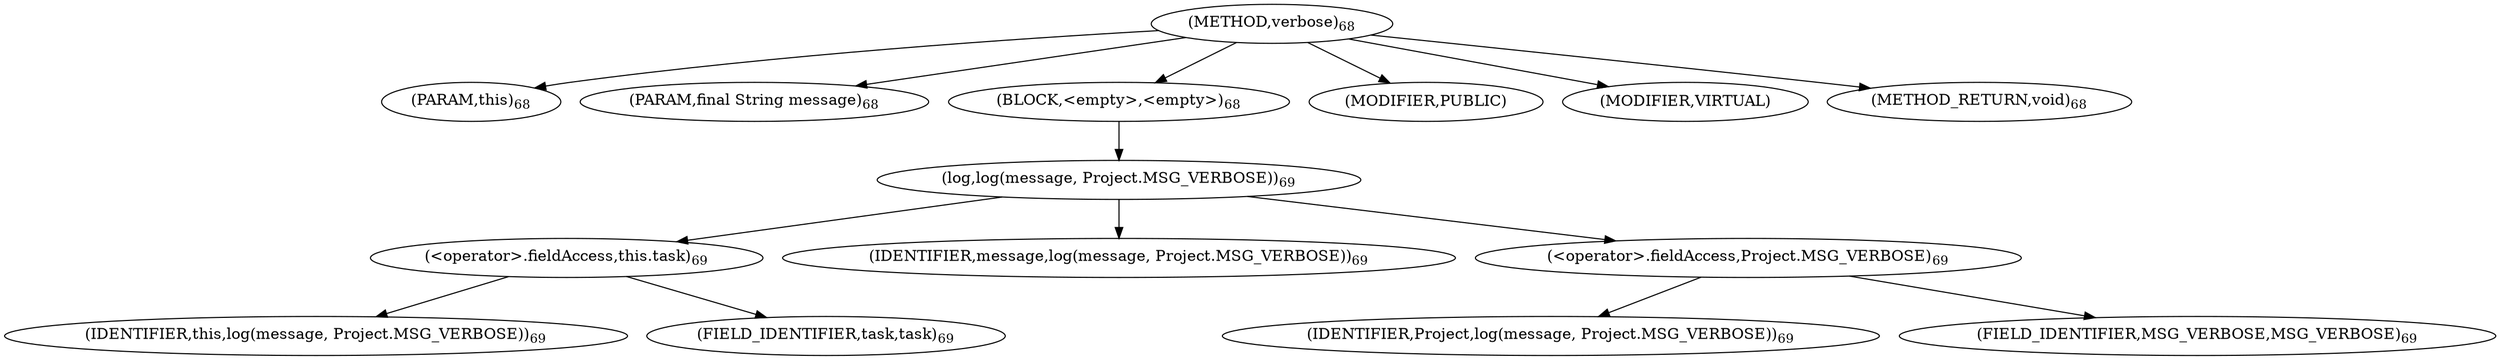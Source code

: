 digraph "verbose" {  
"81" [label = <(METHOD,verbose)<SUB>68</SUB>> ]
"82" [label = <(PARAM,this)<SUB>68</SUB>> ]
"83" [label = <(PARAM,final String message)<SUB>68</SUB>> ]
"84" [label = <(BLOCK,&lt;empty&gt;,&lt;empty&gt;)<SUB>68</SUB>> ]
"85" [label = <(log,log(message, Project.MSG_VERBOSE))<SUB>69</SUB>> ]
"86" [label = <(&lt;operator&gt;.fieldAccess,this.task)<SUB>69</SUB>> ]
"87" [label = <(IDENTIFIER,this,log(message, Project.MSG_VERBOSE))<SUB>69</SUB>> ]
"88" [label = <(FIELD_IDENTIFIER,task,task)<SUB>69</SUB>> ]
"89" [label = <(IDENTIFIER,message,log(message, Project.MSG_VERBOSE))<SUB>69</SUB>> ]
"90" [label = <(&lt;operator&gt;.fieldAccess,Project.MSG_VERBOSE)<SUB>69</SUB>> ]
"91" [label = <(IDENTIFIER,Project,log(message, Project.MSG_VERBOSE))<SUB>69</SUB>> ]
"92" [label = <(FIELD_IDENTIFIER,MSG_VERBOSE,MSG_VERBOSE)<SUB>69</SUB>> ]
"93" [label = <(MODIFIER,PUBLIC)> ]
"94" [label = <(MODIFIER,VIRTUAL)> ]
"95" [label = <(METHOD_RETURN,void)<SUB>68</SUB>> ]
  "81" -> "82" 
  "81" -> "83" 
  "81" -> "84" 
  "81" -> "93" 
  "81" -> "94" 
  "81" -> "95" 
  "84" -> "85" 
  "85" -> "86" 
  "85" -> "89" 
  "85" -> "90" 
  "86" -> "87" 
  "86" -> "88" 
  "90" -> "91" 
  "90" -> "92" 
}
